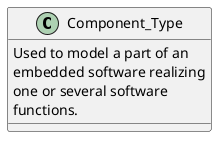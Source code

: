 @startuml

class Component_Type
{
  Used to model a part of an
  embedded software realizing
  one or several software
  functions.
}

@enduml